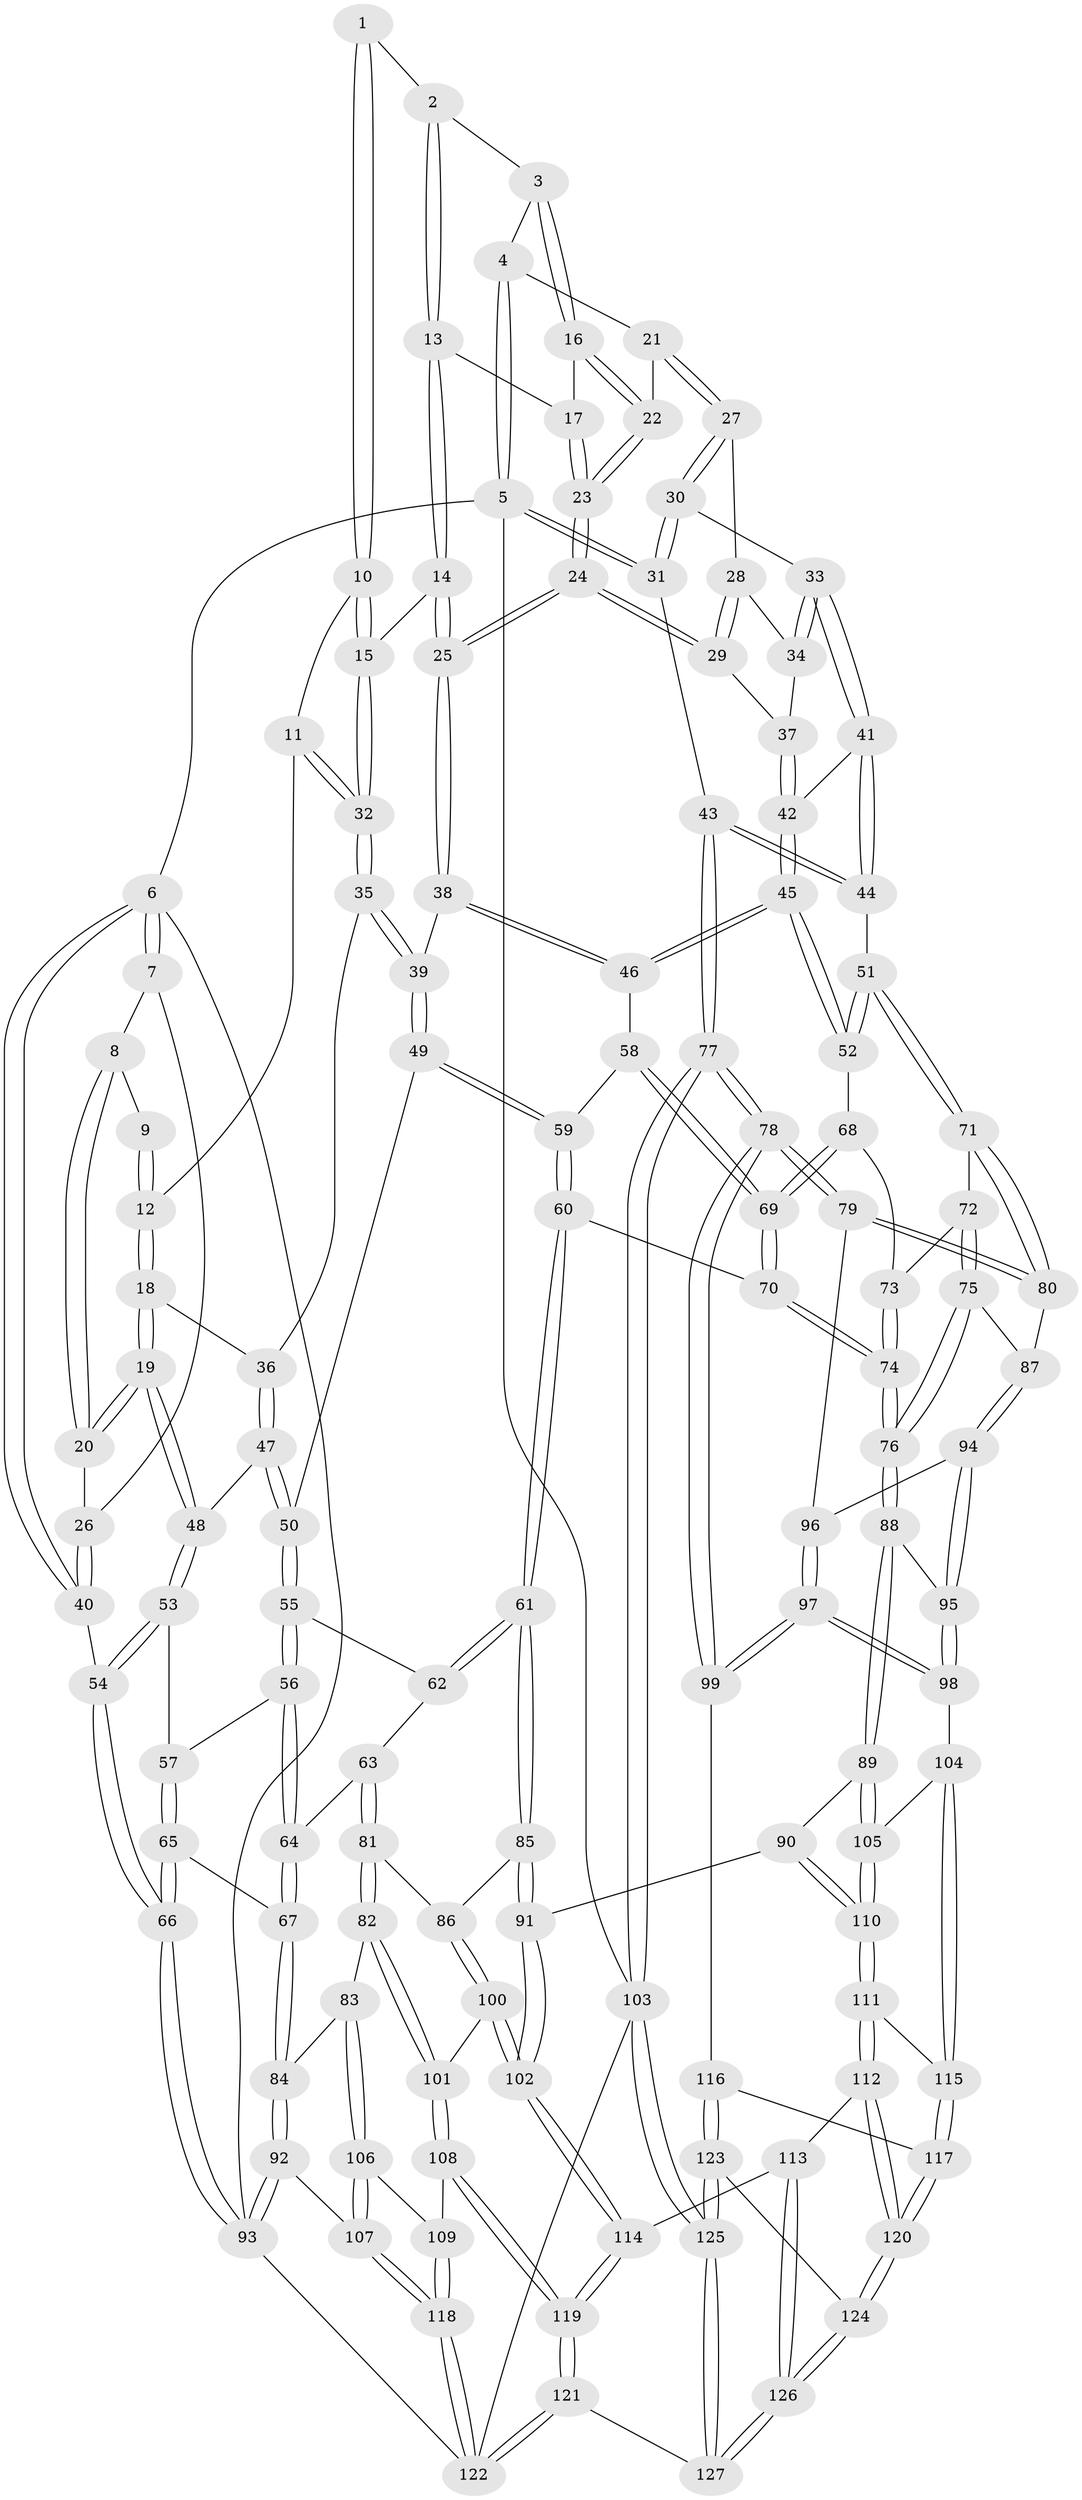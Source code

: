 // coarse degree distribution, {3: 0.11538461538461539, 4: 0.4230769230769231, 5: 0.358974358974359, 6: 0.08974358974358974, 7: 0.01282051282051282}
// Generated by graph-tools (version 1.1) at 2025/24/03/03/25 07:24:38]
// undirected, 127 vertices, 314 edges
graph export_dot {
graph [start="1"]
  node [color=gray90,style=filled];
  1 [pos="+0.6220119020130999+0"];
  2 [pos="+0.6580888076870275+0"];
  3 [pos="+0.8148319418396278+0"];
  4 [pos="+0.8391424915427699+0"];
  5 [pos="+1+0"];
  6 [pos="+0+0"];
  7 [pos="+0+0"];
  8 [pos="+0.22516727803857803+0"];
  9 [pos="+0.41890338494675944+0"];
  10 [pos="+0.5848061823946845+0.09196410507491987"];
  11 [pos="+0.4559379236761294+0.08764268551247713"];
  12 [pos="+0.42947901900681934+0.0834402364618702"];
  13 [pos="+0.693652685120268+0.054288569686467364"];
  14 [pos="+0.6654568489641752+0.15437126636794998"];
  15 [pos="+0.6083542189904774+0.14038265207722728"];
  16 [pos="+0.7596576667550207+0.053041535163779505"];
  17 [pos="+0.725760778511843+0.06797971702180579"];
  18 [pos="+0.4243300162563336+0.09227169765486365"];
  19 [pos="+0.2622567935371439+0.20679006770288005"];
  20 [pos="+0.2555687927162443+0.19761353507933252"];
  21 [pos="+0.8906984530266691+0.027378205345245137"];
  22 [pos="+0.7684698333042366+0.09673757692961084"];
  23 [pos="+0.7445325467177732+0.18085775584806527"];
  24 [pos="+0.7424017006866755+0.19253471205000905"];
  25 [pos="+0.7335073516231301+0.1978297410254415"];
  26 [pos="+0.14785976156907757+0.15598595481507826"];
  27 [pos="+0.8972765720848657+0.04611773952197006"];
  28 [pos="+0.842548313694907+0.1295327518491082"];
  29 [pos="+0.7628253818037276+0.18968469916791741"];
  30 [pos="+1+0.15694480543186046"];
  31 [pos="+1+0.2043568101838226"];
  32 [pos="+0.5596997628209801+0.19113119173697263"];
  33 [pos="+0.9603745085385997+0.19104109827457247"];
  34 [pos="+0.9003360826754133+0.18355358840004385"];
  35 [pos="+0.5308336274881111+0.23023439936439477"];
  36 [pos="+0.5049531713024534+0.2294953758170924"];
  37 [pos="+0.8240381599363167+0.21252565006170582"];
  38 [pos="+0.7162819784932865+0.29994684519027603"];
  39 [pos="+0.5676799395084458+0.2870700936512002"];
  40 [pos="+0+0.1886270966930338"];
  41 [pos="+0.8963959418141131+0.2758637198367125"];
  42 [pos="+0.8932821216278062+0.27596770961786227"];
  43 [pos="+1+0.39974515209387634"];
  44 [pos="+1+0.4184883407562296"];
  45 [pos="+0.7672742048250194+0.3738662585095424"];
  46 [pos="+0.737980561875034+0.3596970189029842"];
  47 [pos="+0.4458705784275133+0.25943688354548583"];
  48 [pos="+0.2660696486150219+0.2359270307479492"];
  49 [pos="+0.5409685998254438+0.3669183287060586"];
  50 [pos="+0.46403351492571426+0.3599090457800277"];
  51 [pos="+0.9092561466328676+0.4654359351644197"];
  52 [pos="+0.812235524559963+0.4222113827565001"];
  53 [pos="+0.24992598099594782+0.2912440082125525"];
  54 [pos="+0+0.4313188893043486"];
  55 [pos="+0.422110255105137+0.3948941256193438"];
  56 [pos="+0.268281488966796+0.3266528558591036"];
  57 [pos="+0.26725630752465257+0.3254570646659101"];
  58 [pos="+0.7251742306462229+0.3702639124584281"];
  59 [pos="+0.566179706451778+0.41431325590198553"];
  60 [pos="+0.5390323503419239+0.5291427722108174"];
  61 [pos="+0.5135841984842613+0.54582376340462"];
  62 [pos="+0.4248468449357861+0.40936342304081247"];
  63 [pos="+0.32727962104775066+0.5149488509005583"];
  64 [pos="+0.32433387131899094+0.5140952530099735"];
  65 [pos="+0.18036475699398688+0.5394124482818152"];
  66 [pos="+0+0.5273309242793176"];
  67 [pos="+0.23458211522758643+0.564524588850505"];
  68 [pos="+0.7733920300817502+0.489310492622347"];
  69 [pos="+0.6549445901990839+0.5232050817983935"];
  70 [pos="+0.6457673156243742+0.5361028833078454"];
  71 [pos="+0.8935611308400228+0.5410114229072704"];
  72 [pos="+0.7969478559416606+0.5546005636372727"];
  73 [pos="+0.767089385249471+0.5163359326150806"];
  74 [pos="+0.7035615582230855+0.5944671596747189"];
  75 [pos="+0.7616521084688005+0.5974890286459595"];
  76 [pos="+0.7104458738721137+0.6089244314286515"];
  77 [pos="+1+0.7701995751847329"];
  78 [pos="+1+0.7627221754360389"];
  79 [pos="+0.9586069975771516+0.6326590078565777"];
  80 [pos="+0.893707263245282+0.5456295007236585"];
  81 [pos="+0.44249016064357266+0.5869347391905945"];
  82 [pos="+0.3191915851221657+0.6934079492803484"];
  83 [pos="+0.2754659027268332+0.688014860347304"];
  84 [pos="+0.2569027923016492+0.6758736991744023"];
  85 [pos="+0.499499648777988+0.5662785577625198"];
  86 [pos="+0.4567391197498567+0.5865775919970919"];
  87 [pos="+0.8434748529052919+0.6142458828219816"];
  88 [pos="+0.7054647712395804+0.6768292980537496"];
  89 [pos="+0.7026427158443562+0.680065156749662"];
  90 [pos="+0.6836362870160404+0.6960826444984053"];
  91 [pos="+0.604324294419544+0.710437411458469"];
  92 [pos="+0.02886362896833013+0.7522978261128405"];
  93 [pos="+0+0.6882898252382453"];
  94 [pos="+0.8425982107282449+0.6312041252612195"];
  95 [pos="+0.7807777711929859+0.6914538098709249"];
  96 [pos="+0.8742303111634657+0.6720679535181068"];
  97 [pos="+0.8751889969078678+0.7482248801583203"];
  98 [pos="+0.8366461327025737+0.7465751867550176"];
  99 [pos="+0.9679587500940521+0.8026574565336029"];
  100 [pos="+0.4640106885804717+0.778537431793706"];
  101 [pos="+0.3641852202985024+0.7610837569452383"];
  102 [pos="+0.5266363332404985+0.8420784082883906"];
  103 [pos="+1+1"];
  104 [pos="+0.816682167868919+0.7660712545096552"];
  105 [pos="+0.7707467581397244+0.7743243532877757"];
  106 [pos="+0.2531743320625988+0.7833907466541157"];
  107 [pos="+0.08656299693958432+0.8079795250943063"];
  108 [pos="+0.31922942683258676+0.849511612868542"];
  109 [pos="+0.26879282709751773+0.8176071608665673"];
  110 [pos="+0.7131026008255209+0.8341478862065812"];
  111 [pos="+0.7126165534640319+0.8392187703077033"];
  112 [pos="+0.681180640539523+0.8687039776796367"];
  113 [pos="+0.6267385273859425+0.8922155947927107"];
  114 [pos="+0.5340224527224136+0.8900139538813283"];
  115 [pos="+0.7931128672592869+0.8530352566264353"];
  116 [pos="+0.9104855901140496+0.8638207888167905"];
  117 [pos="+0.8099579803547644+0.8665526750108038"];
  118 [pos="+0.14316675404233428+0.88977342265658"];
  119 [pos="+0.38083505176033955+1"];
  120 [pos="+0.7857136221710274+0.9602885341670472"];
  121 [pos="+0.3533529763057172+1"];
  122 [pos="+0.2816408608074172+1"];
  123 [pos="+0.9015267209110174+0.9258397340914342"];
  124 [pos="+0.7969423228940838+1"];
  125 [pos="+1+1"];
  126 [pos="+0.774828643667284+1"];
  127 [pos="+0.7797210543397619+1"];
  1 -- 2;
  1 -- 10;
  1 -- 10;
  2 -- 3;
  2 -- 13;
  2 -- 13;
  3 -- 4;
  3 -- 16;
  3 -- 16;
  4 -- 5;
  4 -- 5;
  4 -- 21;
  5 -- 6;
  5 -- 31;
  5 -- 31;
  5 -- 103;
  6 -- 7;
  6 -- 7;
  6 -- 40;
  6 -- 40;
  6 -- 93;
  7 -- 8;
  7 -- 26;
  8 -- 9;
  8 -- 20;
  8 -- 20;
  9 -- 12;
  9 -- 12;
  10 -- 11;
  10 -- 15;
  10 -- 15;
  11 -- 12;
  11 -- 32;
  11 -- 32;
  12 -- 18;
  12 -- 18;
  13 -- 14;
  13 -- 14;
  13 -- 17;
  14 -- 15;
  14 -- 25;
  14 -- 25;
  15 -- 32;
  15 -- 32;
  16 -- 17;
  16 -- 22;
  16 -- 22;
  17 -- 23;
  17 -- 23;
  18 -- 19;
  18 -- 19;
  18 -- 36;
  19 -- 20;
  19 -- 20;
  19 -- 48;
  19 -- 48;
  20 -- 26;
  21 -- 22;
  21 -- 27;
  21 -- 27;
  22 -- 23;
  22 -- 23;
  23 -- 24;
  23 -- 24;
  24 -- 25;
  24 -- 25;
  24 -- 29;
  24 -- 29;
  25 -- 38;
  25 -- 38;
  26 -- 40;
  26 -- 40;
  27 -- 28;
  27 -- 30;
  27 -- 30;
  28 -- 29;
  28 -- 29;
  28 -- 34;
  29 -- 37;
  30 -- 31;
  30 -- 31;
  30 -- 33;
  31 -- 43;
  32 -- 35;
  32 -- 35;
  33 -- 34;
  33 -- 34;
  33 -- 41;
  33 -- 41;
  34 -- 37;
  35 -- 36;
  35 -- 39;
  35 -- 39;
  36 -- 47;
  36 -- 47;
  37 -- 42;
  37 -- 42;
  38 -- 39;
  38 -- 46;
  38 -- 46;
  39 -- 49;
  39 -- 49;
  40 -- 54;
  41 -- 42;
  41 -- 44;
  41 -- 44;
  42 -- 45;
  42 -- 45;
  43 -- 44;
  43 -- 44;
  43 -- 77;
  43 -- 77;
  44 -- 51;
  45 -- 46;
  45 -- 46;
  45 -- 52;
  45 -- 52;
  46 -- 58;
  47 -- 48;
  47 -- 50;
  47 -- 50;
  48 -- 53;
  48 -- 53;
  49 -- 50;
  49 -- 59;
  49 -- 59;
  50 -- 55;
  50 -- 55;
  51 -- 52;
  51 -- 52;
  51 -- 71;
  51 -- 71;
  52 -- 68;
  53 -- 54;
  53 -- 54;
  53 -- 57;
  54 -- 66;
  54 -- 66;
  55 -- 56;
  55 -- 56;
  55 -- 62;
  56 -- 57;
  56 -- 64;
  56 -- 64;
  57 -- 65;
  57 -- 65;
  58 -- 59;
  58 -- 69;
  58 -- 69;
  59 -- 60;
  59 -- 60;
  60 -- 61;
  60 -- 61;
  60 -- 70;
  61 -- 62;
  61 -- 62;
  61 -- 85;
  61 -- 85;
  62 -- 63;
  63 -- 64;
  63 -- 81;
  63 -- 81;
  64 -- 67;
  64 -- 67;
  65 -- 66;
  65 -- 66;
  65 -- 67;
  66 -- 93;
  66 -- 93;
  67 -- 84;
  67 -- 84;
  68 -- 69;
  68 -- 69;
  68 -- 73;
  69 -- 70;
  69 -- 70;
  70 -- 74;
  70 -- 74;
  71 -- 72;
  71 -- 80;
  71 -- 80;
  72 -- 73;
  72 -- 75;
  72 -- 75;
  73 -- 74;
  73 -- 74;
  74 -- 76;
  74 -- 76;
  75 -- 76;
  75 -- 76;
  75 -- 87;
  76 -- 88;
  76 -- 88;
  77 -- 78;
  77 -- 78;
  77 -- 103;
  77 -- 103;
  78 -- 79;
  78 -- 79;
  78 -- 99;
  78 -- 99;
  79 -- 80;
  79 -- 80;
  79 -- 96;
  80 -- 87;
  81 -- 82;
  81 -- 82;
  81 -- 86;
  82 -- 83;
  82 -- 101;
  82 -- 101;
  83 -- 84;
  83 -- 106;
  83 -- 106;
  84 -- 92;
  84 -- 92;
  85 -- 86;
  85 -- 91;
  85 -- 91;
  86 -- 100;
  86 -- 100;
  87 -- 94;
  87 -- 94;
  88 -- 89;
  88 -- 89;
  88 -- 95;
  89 -- 90;
  89 -- 105;
  89 -- 105;
  90 -- 91;
  90 -- 110;
  90 -- 110;
  91 -- 102;
  91 -- 102;
  92 -- 93;
  92 -- 93;
  92 -- 107;
  93 -- 122;
  94 -- 95;
  94 -- 95;
  94 -- 96;
  95 -- 98;
  95 -- 98;
  96 -- 97;
  96 -- 97;
  97 -- 98;
  97 -- 98;
  97 -- 99;
  97 -- 99;
  98 -- 104;
  99 -- 116;
  100 -- 101;
  100 -- 102;
  100 -- 102;
  101 -- 108;
  101 -- 108;
  102 -- 114;
  102 -- 114;
  103 -- 125;
  103 -- 125;
  103 -- 122;
  104 -- 105;
  104 -- 115;
  104 -- 115;
  105 -- 110;
  105 -- 110;
  106 -- 107;
  106 -- 107;
  106 -- 109;
  107 -- 118;
  107 -- 118;
  108 -- 109;
  108 -- 119;
  108 -- 119;
  109 -- 118;
  109 -- 118;
  110 -- 111;
  110 -- 111;
  111 -- 112;
  111 -- 112;
  111 -- 115;
  112 -- 113;
  112 -- 120;
  112 -- 120;
  113 -- 114;
  113 -- 126;
  113 -- 126;
  114 -- 119;
  114 -- 119;
  115 -- 117;
  115 -- 117;
  116 -- 117;
  116 -- 123;
  116 -- 123;
  117 -- 120;
  117 -- 120;
  118 -- 122;
  118 -- 122;
  119 -- 121;
  119 -- 121;
  120 -- 124;
  120 -- 124;
  121 -- 122;
  121 -- 122;
  121 -- 127;
  123 -- 124;
  123 -- 125;
  123 -- 125;
  124 -- 126;
  124 -- 126;
  125 -- 127;
  125 -- 127;
  126 -- 127;
  126 -- 127;
}
